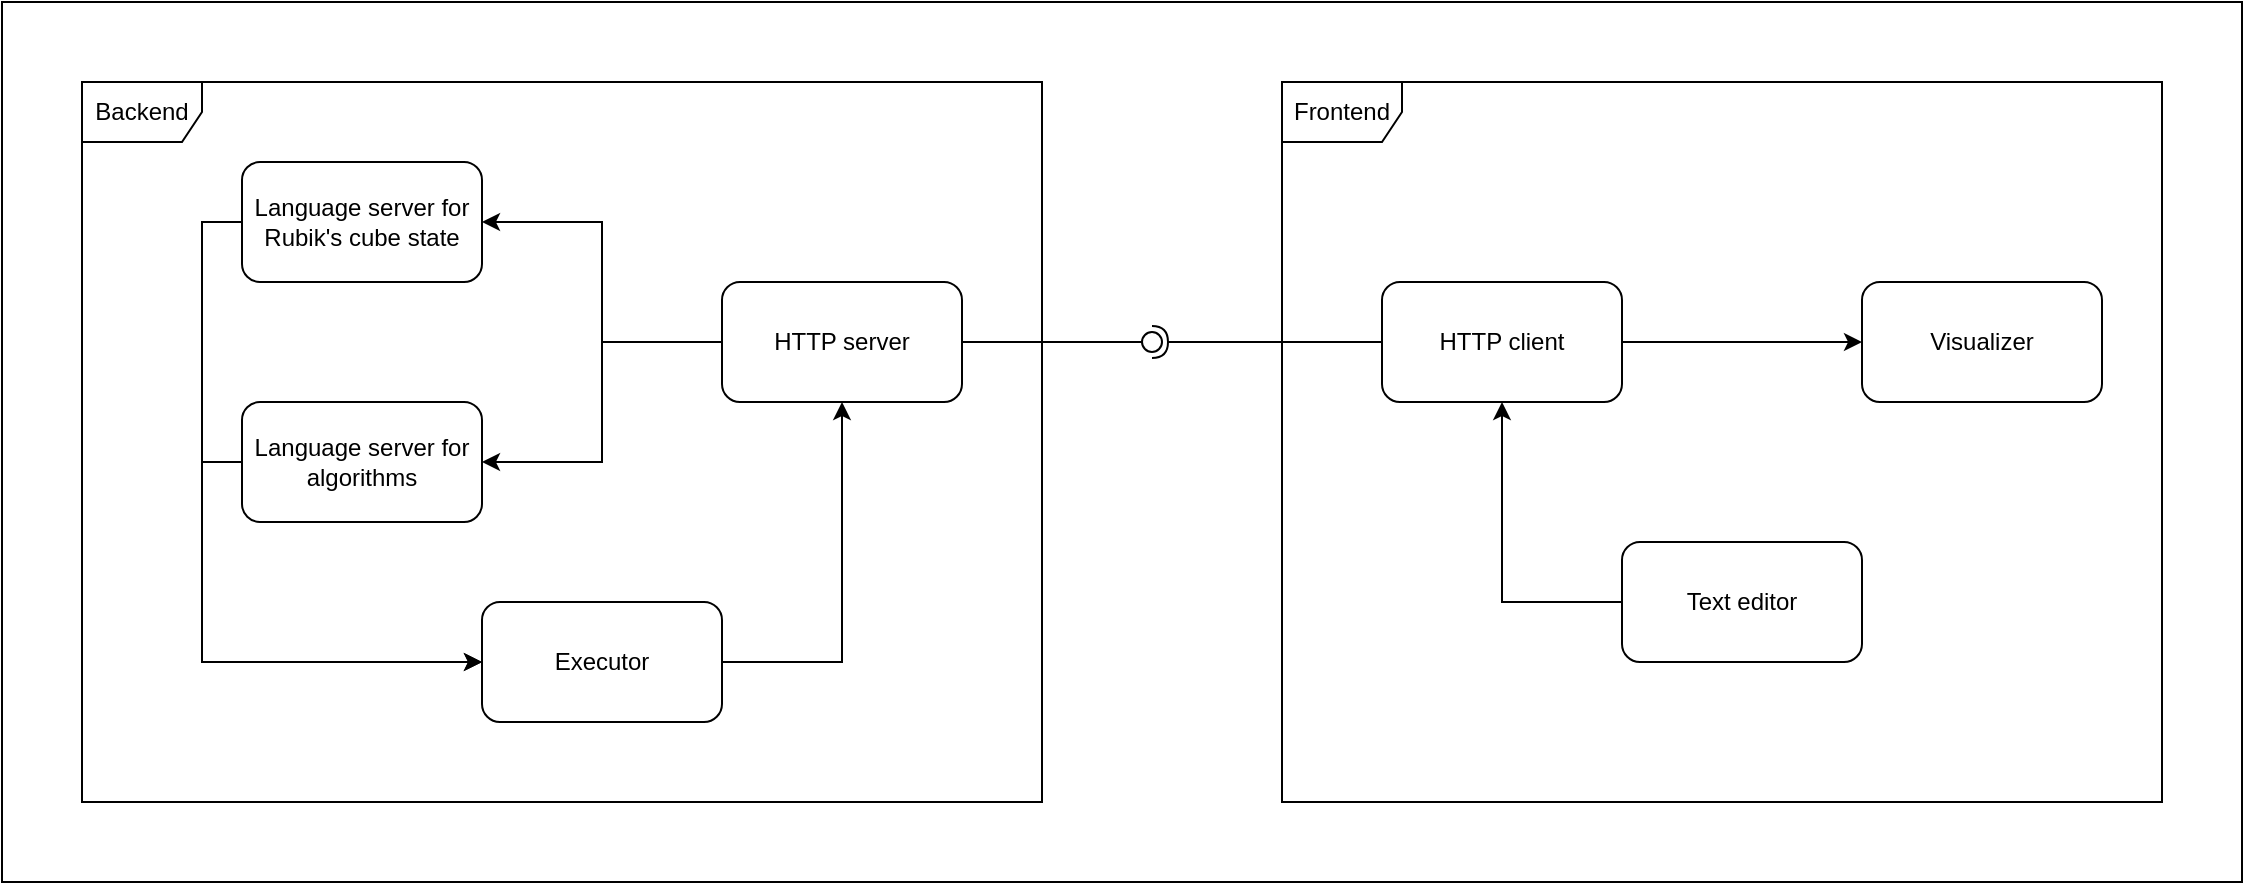 <mxfile version="20.8.20" type="device"><diagram name="Page-1" id="pldhK5oKOvPfqw3DDmJA"><mxGraphModel dx="1434" dy="707" grid="1" gridSize="10" guides="1" tooltips="1" connect="1" arrows="1" fold="1" page="1" pageScale="1" pageWidth="1100" pageHeight="850" background="#ffffff" math="0" shadow="0"><root><mxCell id="0"/><mxCell id="1" parent="0"/><mxCell id="abvXYZA1BCJk_wj-gQqE-22" value="" style="rounded=0;whiteSpace=wrap;html=1;gradientColor=none;fillColor=none;" vertex="1" parent="1"><mxGeometry width="1120" height="440" as="geometry"/></mxCell><mxCell id="abvXYZA1BCJk_wj-gQqE-1" value="Backend" style="shape=umlFrame;whiteSpace=wrap;html=1;pointerEvents=0;" vertex="1" parent="1"><mxGeometry x="40" y="40" width="480" height="360" as="geometry"/></mxCell><mxCell id="abvXYZA1BCJk_wj-gQqE-6" style="rounded=0;orthogonalLoop=1;jettySize=auto;html=1;exitX=0;exitY=0.5;exitDx=0;exitDy=0;entryX=1;entryY=0.5;entryDx=0;entryDy=0;edgeStyle=orthogonalEdgeStyle;" edge="1" parent="1" source="abvXYZA1BCJk_wj-gQqE-2" target="abvXYZA1BCJk_wj-gQqE-3"><mxGeometry relative="1" as="geometry"/></mxCell><mxCell id="abvXYZA1BCJk_wj-gQqE-7" style="edgeStyle=orthogonalEdgeStyle;rounded=0;orthogonalLoop=1;jettySize=auto;html=1;exitX=0;exitY=0.5;exitDx=0;exitDy=0;entryX=1;entryY=0.5;entryDx=0;entryDy=0;" edge="1" parent="1" source="abvXYZA1BCJk_wj-gQqE-2" target="abvXYZA1BCJk_wj-gQqE-4"><mxGeometry relative="1" as="geometry"/></mxCell><mxCell id="abvXYZA1BCJk_wj-gQqE-2" value="HTTP server" style="rounded=1;whiteSpace=wrap;html=1;" vertex="1" parent="1"><mxGeometry x="360" y="140" width="120" height="60" as="geometry"/></mxCell><mxCell id="abvXYZA1BCJk_wj-gQqE-8" style="edgeStyle=orthogonalEdgeStyle;rounded=0;orthogonalLoop=1;jettySize=auto;html=1;exitX=0;exitY=0.5;exitDx=0;exitDy=0;entryX=0;entryY=0.5;entryDx=0;entryDy=0;" edge="1" parent="1" source="abvXYZA1BCJk_wj-gQqE-3" target="abvXYZA1BCJk_wj-gQqE-5"><mxGeometry relative="1" as="geometry"/></mxCell><mxCell id="abvXYZA1BCJk_wj-gQqE-3" value="Language server for Rubik's cube state" style="rounded=1;whiteSpace=wrap;html=1;" vertex="1" parent="1"><mxGeometry x="120" y="80" width="120" height="60" as="geometry"/></mxCell><mxCell id="abvXYZA1BCJk_wj-gQqE-9" style="edgeStyle=orthogonalEdgeStyle;rounded=0;orthogonalLoop=1;jettySize=auto;html=1;exitX=0;exitY=0.5;exitDx=0;exitDy=0;entryX=0;entryY=0.5;entryDx=0;entryDy=0;" edge="1" parent="1" source="abvXYZA1BCJk_wj-gQqE-4" target="abvXYZA1BCJk_wj-gQqE-5"><mxGeometry relative="1" as="geometry"><mxPoint x="510" y="570" as="targetPoint"/><Array as="points"><mxPoint x="100" y="230"/><mxPoint x="100" y="330"/></Array></mxGeometry></mxCell><mxCell id="abvXYZA1BCJk_wj-gQqE-4" value="Language server for algorithms" style="rounded=1;whiteSpace=wrap;html=1;" vertex="1" parent="1"><mxGeometry x="120" y="200" width="120" height="60" as="geometry"/></mxCell><mxCell id="abvXYZA1BCJk_wj-gQqE-10" style="edgeStyle=orthogonalEdgeStyle;rounded=0;orthogonalLoop=1;jettySize=auto;html=1;exitX=1;exitY=0.5;exitDx=0;exitDy=0;entryX=0.5;entryY=1;entryDx=0;entryDy=0;" edge="1" parent="1" source="abvXYZA1BCJk_wj-gQqE-5" target="abvXYZA1BCJk_wj-gQqE-2"><mxGeometry relative="1" as="geometry"/></mxCell><mxCell id="abvXYZA1BCJk_wj-gQqE-5" value="Executor" style="rounded=1;whiteSpace=wrap;html=1;" vertex="1" parent="1"><mxGeometry x="240" y="300" width="120" height="60" as="geometry"/></mxCell><mxCell id="abvXYZA1BCJk_wj-gQqE-12" value="Frontend" style="shape=umlFrame;whiteSpace=wrap;html=1;pointerEvents=0;" vertex="1" parent="1"><mxGeometry x="640" y="40" width="440" height="360" as="geometry"/></mxCell><mxCell id="abvXYZA1BCJk_wj-gQqE-13" value="Visualizer" style="rounded=1;whiteSpace=wrap;html=1;" vertex="1" parent="1"><mxGeometry x="930" y="140" width="120" height="60" as="geometry"/></mxCell><mxCell id="abvXYZA1BCJk_wj-gQqE-20" style="edgeStyle=orthogonalEdgeStyle;rounded=0;orthogonalLoop=1;jettySize=auto;html=1;exitX=0;exitY=0.5;exitDx=0;exitDy=0;entryX=0.5;entryY=1;entryDx=0;entryDy=0;" edge="1" parent="1" source="abvXYZA1BCJk_wj-gQqE-14" target="abvXYZA1BCJk_wj-gQqE-15"><mxGeometry relative="1" as="geometry"/></mxCell><mxCell id="abvXYZA1BCJk_wj-gQqE-14" value="Text editor" style="rounded=1;whiteSpace=wrap;html=1;" vertex="1" parent="1"><mxGeometry x="810" y="270" width="120" height="60" as="geometry"/></mxCell><mxCell id="abvXYZA1BCJk_wj-gQqE-21" style="edgeStyle=orthogonalEdgeStyle;rounded=0;orthogonalLoop=1;jettySize=auto;html=1;exitX=1;exitY=0.5;exitDx=0;exitDy=0;" edge="1" parent="1" source="abvXYZA1BCJk_wj-gQqE-15" target="abvXYZA1BCJk_wj-gQqE-13"><mxGeometry relative="1" as="geometry"/></mxCell><mxCell id="abvXYZA1BCJk_wj-gQqE-15" value="HTTP client&lt;br&gt;" style="rounded=1;whiteSpace=wrap;html=1;" vertex="1" parent="1"><mxGeometry x="690" y="140" width="120" height="60" as="geometry"/></mxCell><mxCell id="abvXYZA1BCJk_wj-gQqE-16" value="" style="rounded=0;orthogonalLoop=1;jettySize=auto;html=1;endArrow=none;endFill=0;sketch=0;sourcePerimeterSpacing=0;targetPerimeterSpacing=0;exitX=1;exitY=0.5;exitDx=0;exitDy=0;" edge="1" target="abvXYZA1BCJk_wj-gQqE-18" parent="1" source="abvXYZA1BCJk_wj-gQqE-2"><mxGeometry relative="1" as="geometry"><mxPoint x="530" y="365" as="sourcePoint"/></mxGeometry></mxCell><mxCell id="abvXYZA1BCJk_wj-gQqE-17" value="" style="rounded=0;orthogonalLoop=1;jettySize=auto;html=1;endArrow=halfCircle;endFill=0;entryX=0.5;entryY=0.5;endSize=6;strokeWidth=1;sketch=0;exitX=0;exitY=0.5;exitDx=0;exitDy=0;" edge="1" target="abvXYZA1BCJk_wj-gQqE-18" parent="1" source="abvXYZA1BCJk_wj-gQqE-15"><mxGeometry relative="1" as="geometry"><mxPoint x="570" y="365" as="sourcePoint"/></mxGeometry></mxCell><mxCell id="abvXYZA1BCJk_wj-gQqE-18" value="" style="ellipse;whiteSpace=wrap;html=1;align=center;aspect=fixed;resizable=0;points=[];outlineConnect=0;sketch=0;" vertex="1" parent="1"><mxGeometry x="570" y="165" width="10" height="10" as="geometry"/></mxCell></root></mxGraphModel></diagram></mxfile>
